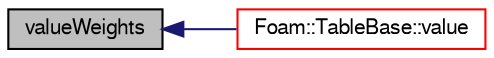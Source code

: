 digraph "valueWeights"
{
  bgcolor="transparent";
  edge [fontname="FreeSans",fontsize="10",labelfontname="FreeSans",labelfontsize="10"];
  node [fontname="FreeSans",fontsize="10",shape=record];
  rankdir="LR";
  Node111 [label="valueWeights",height=0.2,width=0.4,color="black", fillcolor="grey75", style="filled", fontcolor="black"];
  Node111 -> Node112 [dir="back",color="midnightblue",fontsize="10",style="solid",fontname="FreeSans"];
  Node112 [label="Foam::TableBase::value",height=0.2,width=0.4,color="red",URL="$a27674.html#ac11ed92391589b8953835586fa3cca8c",tooltip="Return Table value. "];
}

